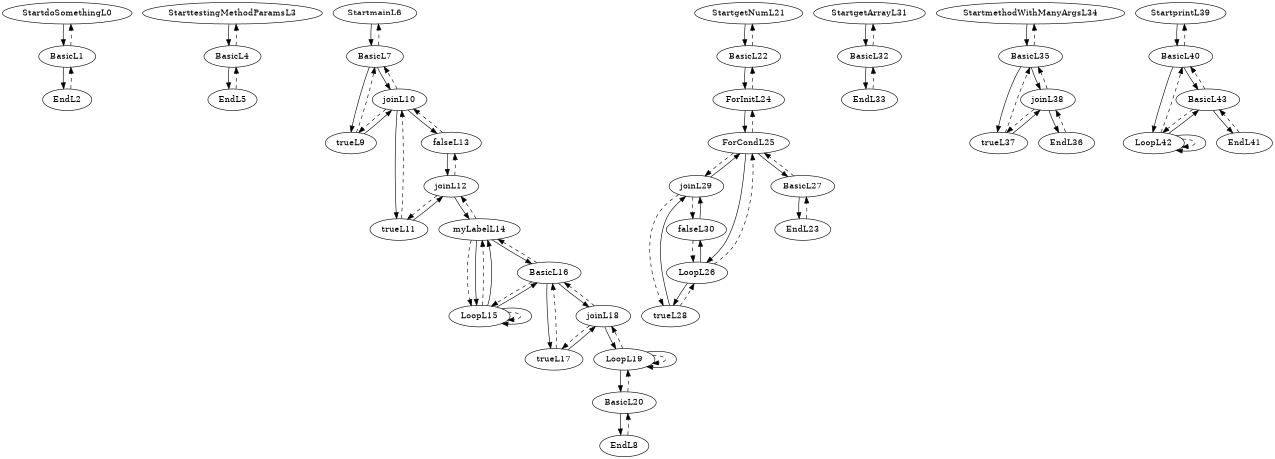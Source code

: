 digraph G {
size ="8.5,11";
StartdoSomethingL0 -> BasicL1
BasicL1 -> StartdoSomethingL0 [style=dashed]
BasicL1 -> EndL2
EndL2 -> BasicL1 [style=dashed]
StarttestingMethodParamsL3 -> BasicL4
BasicL4 -> StarttestingMethodParamsL3 [style=dashed]
BasicL4 -> EndL5
EndL5 -> BasicL4 [style=dashed]
StartmainL6 -> BasicL7
BasicL7 -> StartmainL6 [style=dashed]
BasicL7 -> trueL9
trueL9 -> BasicL7 [style=dashed]
trueL9 -> joinL10
joinL10 -> trueL9 [style=dashed]
joinL10 -> BasicL7 [style=dashed]
joinL10 -> trueL11
trueL11 -> joinL10 [style=dashed]
trueL11 -> joinL12
joinL12 -> trueL11 [style=dashed]
joinL12 -> falseL13 [style=dashed]
joinL12 -> myLabelL14
myLabelL14 -> joinL12 [style=dashed]
myLabelL14 -> LoopL15 [style=dashed]
myLabelL14 -> LoopL15
LoopL15 -> myLabelL14 [style=dashed]
LoopL15 -> LoopL15 [style=dashed]
LoopL15 -> myLabelL14
LoopL15 -> LoopL15
LoopL15 -> BasicL16
BasicL16 -> myLabelL14 [style=dashed]
BasicL16 -> LoopL15 [style=dashed]
BasicL16 -> trueL17
trueL17 -> BasicL16 [style=dashed]
trueL17 -> joinL18
joinL18 -> trueL17 [style=dashed]
joinL18 -> BasicL16 [style=dashed]
joinL18 -> LoopL19
LoopL19 -> joinL18 [style=dashed]
LoopL19 -> LoopL19 [style=dashed]
LoopL19 -> BasicL20
BasicL20 -> LoopL19 [style=dashed]
BasicL20 -> EndL8
EndL8 -> BasicL20 [style=dashed]
LoopL19 -> LoopL19
BasicL16 -> joinL18
myLabelL14 -> BasicL16
joinL10 -> falseL13
falseL13 -> joinL10 [style=dashed]
falseL13 -> joinL12
BasicL7 -> joinL10
StartgetNumL21 -> BasicL22
BasicL22 -> StartgetNumL21 [style=dashed]
BasicL22 -> ForInitL24
ForInitL24 -> BasicL22 [style=dashed]
ForInitL24 -> ForCondL25
ForCondL25 -> ForInitL24 [style=dashed]
ForCondL25 -> joinL29 [style=dashed]
ForCondL25 -> LoopL26
LoopL26 -> ForCondL25 [style=dashed]
LoopL26 -> trueL28
trueL28 -> LoopL26 [style=dashed]
trueL28 -> joinL29
joinL29 -> trueL28 [style=dashed]
joinL29 -> falseL30 [style=dashed]
joinL29 -> ForCondL25
LoopL26 -> falseL30
falseL30 -> LoopL26 [style=dashed]
falseL30 -> joinL29
ForCondL25 -> BasicL27
BasicL27 -> ForCondL25 [style=dashed]
BasicL27 -> EndL23
EndL23 -> BasicL27 [style=dashed]
StartgetArrayL31 -> BasicL32
BasicL32 -> StartgetArrayL31 [style=dashed]
BasicL32 -> EndL33
EndL33 -> BasicL32 [style=dashed]
StartmethodWithManyArgsL34 -> BasicL35
BasicL35 -> StartmethodWithManyArgsL34 [style=dashed]
BasicL35 -> trueL37
trueL37 -> BasicL35 [style=dashed]
trueL37 -> joinL38
joinL38 -> trueL37 [style=dashed]
joinL38 -> BasicL35 [style=dashed]
joinL38 -> EndL36
EndL36 -> joinL38 [style=dashed]
BasicL35 -> joinL38
StartprintL39 -> BasicL40
BasicL40 -> StartprintL39 [style=dashed]
BasicL40 -> LoopL42
LoopL42 -> BasicL40 [style=dashed]
LoopL42 -> LoopL42 [style=dashed]
LoopL42 -> LoopL42
LoopL42 -> BasicL43
BasicL43 -> BasicL40 [style=dashed]
BasicL43 -> LoopL42 [style=dashed]
BasicL43 -> EndL41
EndL41 -> BasicL43 [style=dashed]
BasicL40 -> BasicL43
}